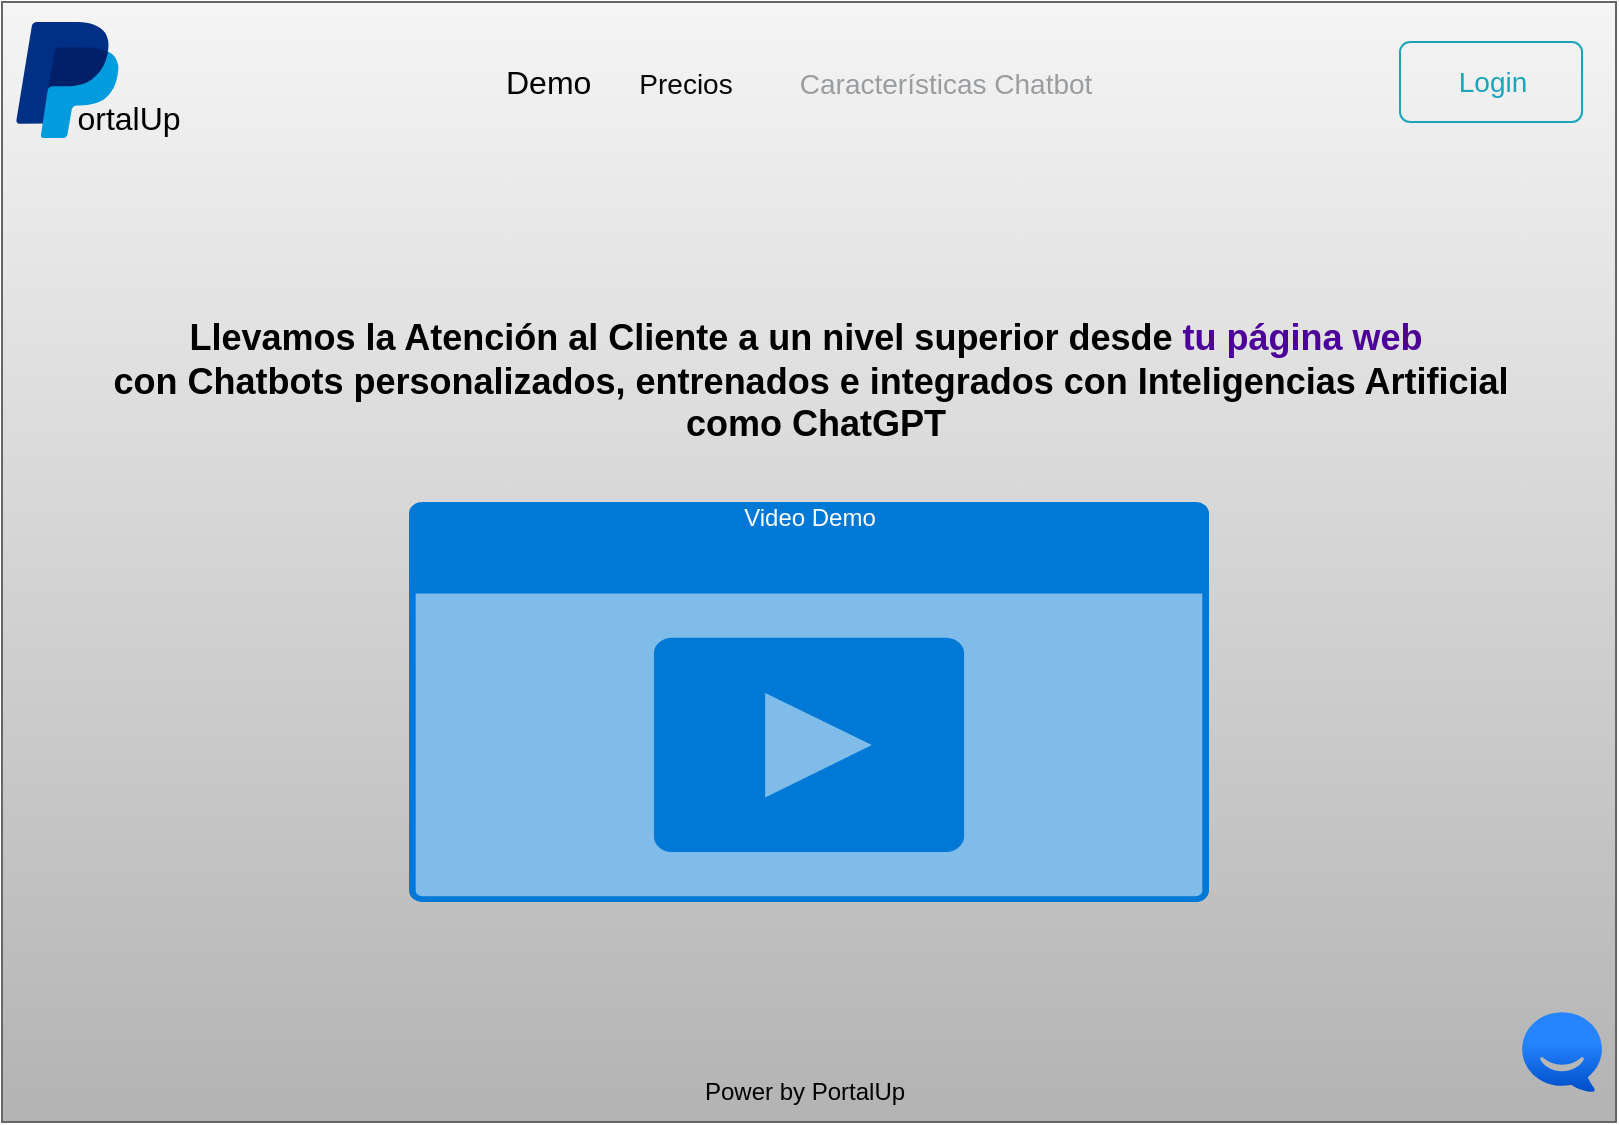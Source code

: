 <mxfile version="21.2.9" type="github">
  <diagram name="Página-1" id="bSJGP8Rl3pwdWKhk3Nbw">
    <mxGraphModel dx="880" dy="484" grid="1" gridSize="10" guides="1" tooltips="1" connect="1" arrows="1" fold="1" page="1" pageScale="1" pageWidth="827" pageHeight="1169" math="0" shadow="0">
      <root>
        <mxCell id="0" />
        <mxCell id="1" parent="0" />
        <mxCell id="TybLUOuc99CVGpNBgaMz-9" value="" style="rounded=0;whiteSpace=wrap;html=1;fillColor=#f5f5f5;gradientColor=#b3b3b3;strokeColor=#666666;" parent="1" vertex="1">
          <mxGeometry x="13" y="40" width="807" height="560" as="geometry" />
        </mxCell>
        <mxCell id="TybLUOuc99CVGpNBgaMz-1" value="Demo" style="html=1;shadow=0;dashed=0;fontSize=16;align=left;spacing=15;fillColor=none;strokeColor=none;" parent="1" vertex="1">
          <mxGeometry x="250" y="50" width="563" height="60" as="geometry" />
        </mxCell>
        <mxCell id="TybLUOuc99CVGpNBgaMz-2" value="Precios" style="fillColor=none;strokeColor=none;fontSize=14;fontColor=#080808;align=center;" parent="TybLUOuc99CVGpNBgaMz-1" vertex="1">
          <mxGeometry width="70" height="40" relative="1" as="geometry">
            <mxPoint x="70" y="10" as="offset" />
          </mxGeometry>
        </mxCell>
        <mxCell id="TybLUOuc99CVGpNBgaMz-3" value="Características Chatbot " style="fillColor=none;strokeColor=none;fontSize=14;fontColor=#9A9DA0;align=center;" parent="TybLUOuc99CVGpNBgaMz-1" vertex="1">
          <mxGeometry width="160" height="40" relative="1" as="geometry">
            <mxPoint x="157" y="10" as="offset" />
          </mxGeometry>
        </mxCell>
        <mxCell id="TybLUOuc99CVGpNBgaMz-6" value="Login" style="html=1;shadow=0;dashed=0;shape=mxgraph.bootstrap.rrect;rSize=5;fontSize=14;fontColor=#1CA5B8;strokeColor=#1CA5B8;fillColor=none;" parent="TybLUOuc99CVGpNBgaMz-1" vertex="1">
          <mxGeometry x="1" width="91" height="40" relative="1" as="geometry">
            <mxPoint x="-101" y="10" as="offset" />
          </mxGeometry>
        </mxCell>
        <mxCell id="TybLUOuc99CVGpNBgaMz-12" value="Video Demo" style="html=1;whiteSpace=wrap;strokeColor=none;fillColor=#0079D6;labelPosition=center;verticalLabelPosition=middle;verticalAlign=top;align=center;fontSize=12;outlineConnect=0;spacingTop=-6;fontColor=#FFFFFF;sketch=0;shape=mxgraph.sitemap.video;" parent="1" vertex="1">
          <mxGeometry x="216.5" y="290" width="400" height="200" as="geometry" />
        </mxCell>
        <mxCell id="TybLUOuc99CVGpNBgaMz-16" value="Power by PortalUp&lt;br&gt;" style="text;html=1;align=center;verticalAlign=middle;resizable=0;points=[];autosize=1;strokeColor=none;fillColor=none;flipH=1;flipV=1;" parent="1" vertex="1">
          <mxGeometry x="354" y="570" width="120" height="30" as="geometry" />
        </mxCell>
        <mxCell id="TybLUOuc99CVGpNBgaMz-17" value="ortalUp" style="text;html=1;align=center;verticalAlign=middle;resizable=0;points=[];autosize=1;strokeColor=none;fillColor=none;fontSize=16;" parent="1" vertex="1">
          <mxGeometry x="36" y="83" width="80" height="30" as="geometry" />
        </mxCell>
        <mxCell id="TybLUOuc99CVGpNBgaMz-18" value="Llevamos la Atención al Cliente a un nivel superior desde&amp;nbsp;&lt;font style=&quot;border-color: var(--border-color);&quot; color=&quot;#4c0099&quot;&gt;tu página web&amp;nbsp;&lt;br&gt;&lt;/font&gt;con Chatbots personalizados, entrenados e integrados con Inteligencias Artificial&lt;br&gt;&amp;nbsp;como ChatGPT" style="text;html=1;align=center;verticalAlign=middle;resizable=0;points=[];autosize=1;strokeColor=none;fillColor=none;fontFamily=Helvetica;fontStyle=1;horizontal=1;fontSize=18;shadow=0;rounded=0;glass=0;" parent="1" vertex="1">
          <mxGeometry x="56.5" y="190" width="720" height="80" as="geometry" />
        </mxCell>
        <mxCell id="kCEi4esk9JjT-v6ZgHjA-2" value="" style="image;image=img/lib/atlassian/Hipchat_Logo.svg;html=1;direction=east;flipH=0;flipV=0;" parent="1" vertex="1">
          <mxGeometry x="773" y="545" width="40" height="40" as="geometry" />
        </mxCell>
        <mxCell id="LWY6Nu6AuRY56G3zL9mZ-4" value="" style="dashed=0;outlineConnect=0;html=1;align=center;labelPosition=center;verticalLabelPosition=bottom;verticalAlign=top;shape=mxgraph.weblogos.paypal" vertex="1" parent="1">
          <mxGeometry x="20" y="50" width="51.2" height="58" as="geometry" />
        </mxCell>
      </root>
    </mxGraphModel>
  </diagram>
</mxfile>
